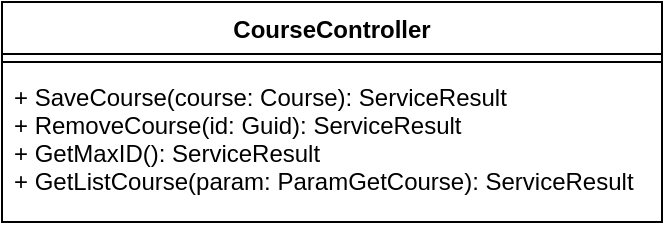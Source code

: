 <mxfile version="20.8.23" type="device"><diagram name="Trang-1" id="BJpn6wR7BSOh_Oebpn2h"><mxGraphModel dx="1050" dy="587" grid="1" gridSize="10" guides="1" tooltips="1" connect="1" arrows="1" fold="1" page="1" pageScale="1" pageWidth="827" pageHeight="1169" math="0" shadow="0"><root><mxCell id="0"/><mxCell id="1" parent="0"/><mxCell id="Hu2DL1qjWpJeXADlyPrq-1" value="CourseController" style="swimlane;fontStyle=1;align=center;verticalAlign=top;childLayout=stackLayout;horizontal=1;startSize=26;horizontalStack=0;resizeParent=1;resizeParentMax=0;resizeLast=0;collapsible=1;marginBottom=0;" vertex="1" parent="1"><mxGeometry x="330" y="260" width="330" height="110" as="geometry"/></mxCell><mxCell id="Hu2DL1qjWpJeXADlyPrq-3" value="" style="line;strokeWidth=1;fillColor=none;align=left;verticalAlign=middle;spacingTop=-1;spacingLeft=3;spacingRight=3;rotatable=0;labelPosition=right;points=[];portConstraint=eastwest;strokeColor=inherit;" vertex="1" parent="Hu2DL1qjWpJeXADlyPrq-1"><mxGeometry y="26" width="330" height="8" as="geometry"/></mxCell><mxCell id="Hu2DL1qjWpJeXADlyPrq-4" value="+ SaveCourse(course: Course): ServiceResult&#10;+ RemoveCourse(id: Guid): ServiceResult&#10;+ GetMaxID(): ServiceResult&#10;+ GetListCourse(param: ParamGetCourse): ServiceResult" style="text;strokeColor=none;fillColor=none;align=left;verticalAlign=top;spacingLeft=4;spacingRight=4;overflow=hidden;rotatable=0;points=[[0,0.5],[1,0.5]];portConstraint=eastwest;" vertex="1" parent="Hu2DL1qjWpJeXADlyPrq-1"><mxGeometry y="34" width="330" height="76" as="geometry"/></mxCell></root></mxGraphModel></diagram></mxfile>
